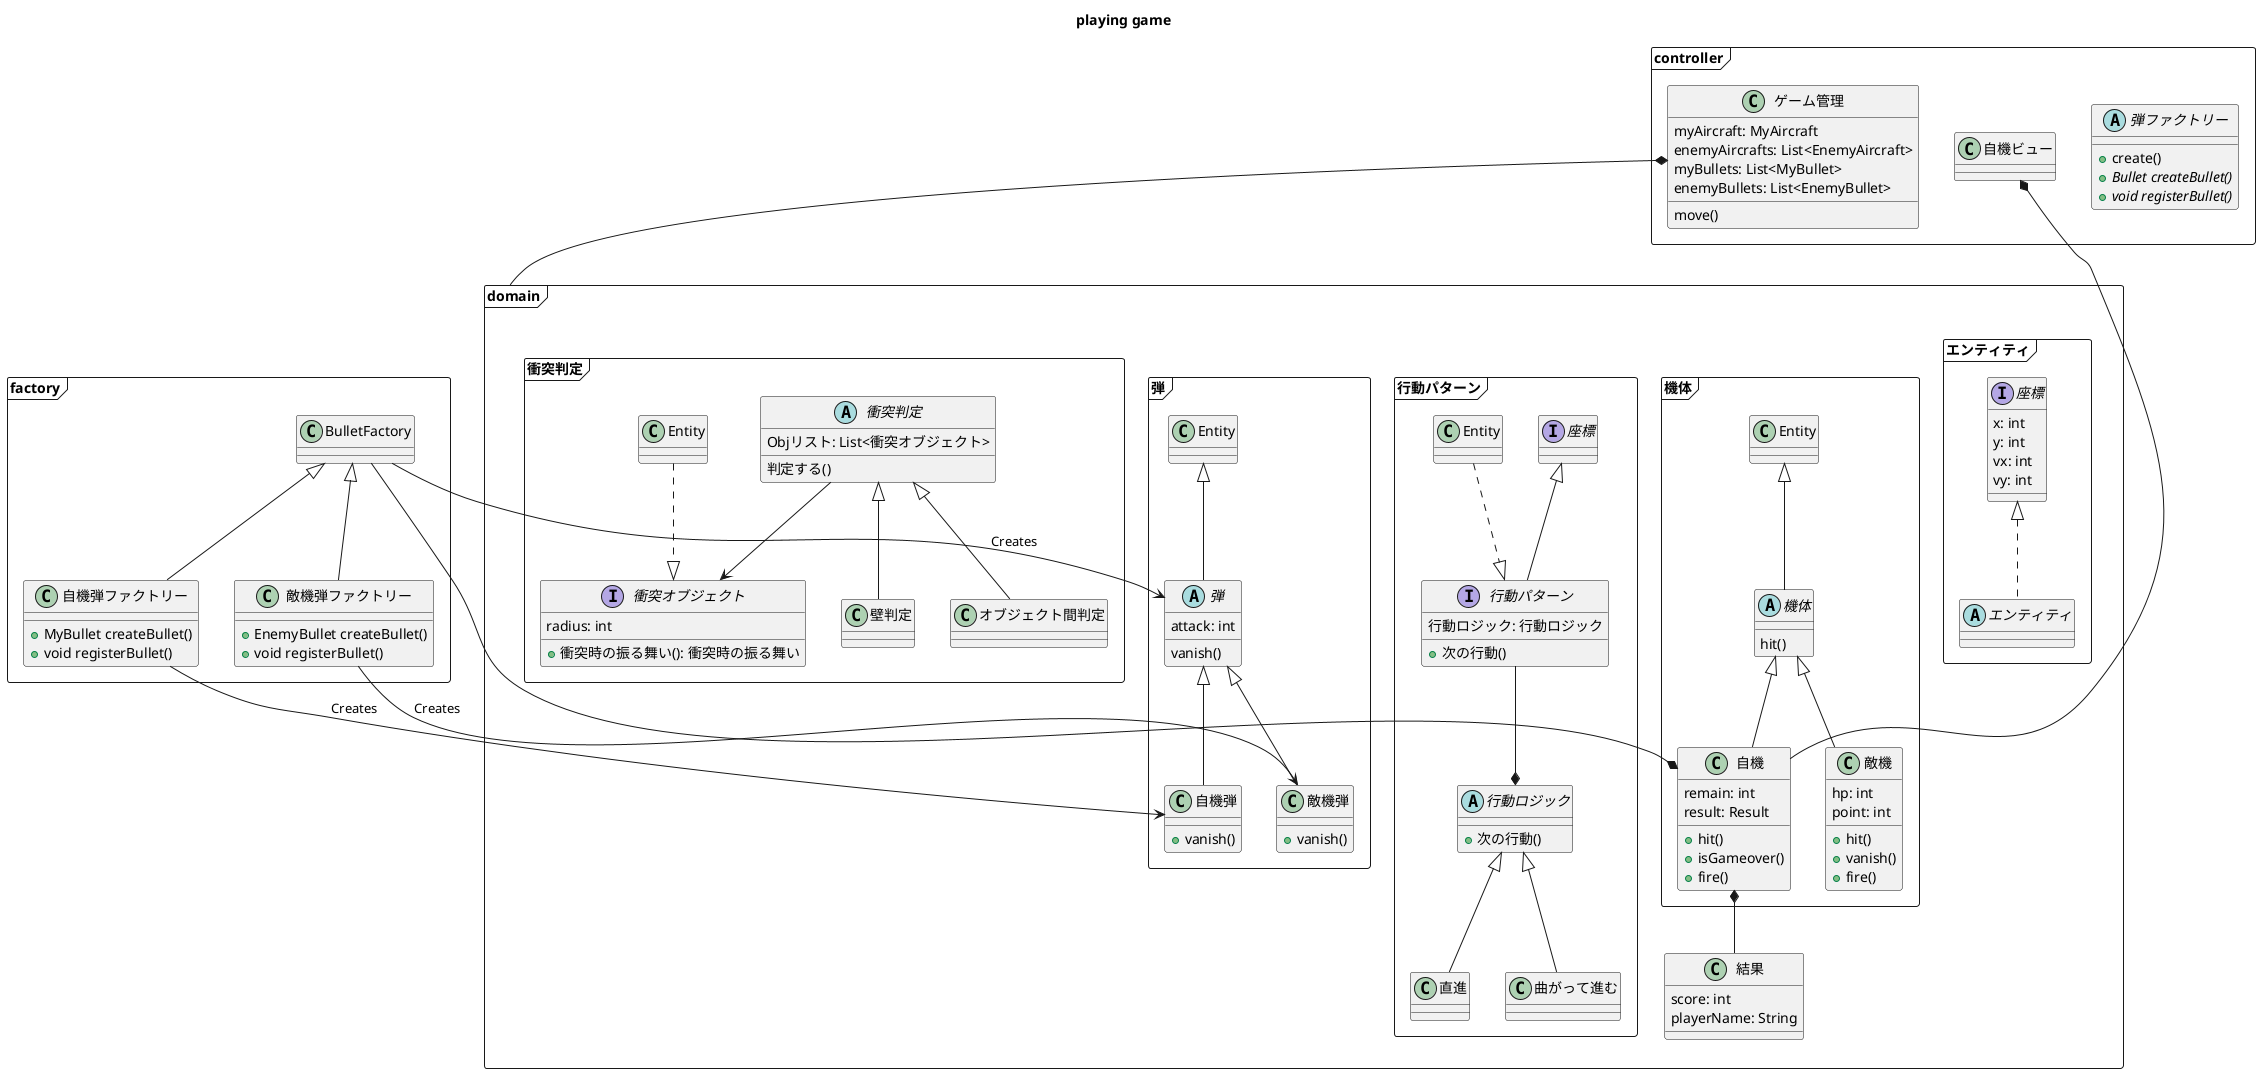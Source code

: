 @startuml
title playing game

package domain <<Frame>> {

    package エンティティ <<Frame>> {
        abstract class "エンティティ" as Entity implements 座標 {
        }

        interface 座標 {
            x: int
            y: int
            vx: int
            vy: int
        }
    }

   package 機体 <<Frame>> {
    abstract class "機体" as Aircraft extends Entity {
        hit()
    }

    class "自機" as MyAircraft extends Aircraft {
        remain: int
        result: Result

        +hit()
        +isGameover()
        +fire()
    }
    class "敵機" as EnemyAircraft extends Aircraft {
        hp: int
        point: int

        +hit()
        +vanish()
        +fire()
    }
   }

   package 弾 <<Frame>> {
     abstract class "弾" as Bullet extends Entity{
       attack: int

            vanish()
        }

    class "自機弾" as MyBullet extends Bullet {
        +vanish()
    }

    class "敵機弾" as EnemyBullet extends Bullet {
        +vanish()
    }
   }
   class "結果" as Result {
       score: int
       playerName: String
   }

   MyAircraft *-- Result

   package 行動パターン <<Frame>> {
     interface 行動パターン extends 座標{
       行動ロジック: 行動ロジック
       +次の行動()
     }

     abstract class "行動ロジック" as actionLogic {
       +次の行動()
     }

     class "直進" as straight extends actionLogic{
     }

     class "曲がって進む" as turn extends actionLogic{
     }

     行動パターン --* actionLogic
     Entity ..|> 行動パターン
   }

   package 衝突判定 <<Frame>> {
     interface 衝突オブジェクト {
       radius: int
       +衝突時の振る舞い(): 衝突時の振る舞い
     }

     abstract 衝突判定 {
       Objリスト: List<衝突オブジェクト>
       判定する()
     }

     class オブジェクト間判定 extends 衝突判定{
     }

     class 壁判定 extends 衝突判定{
     }

     衝突判定 --> 衝突オブジェクト
     Entity ..|> 衝突オブジェクト

   }

}

package factory <<Frame>> {
    Class "自機弾ファクトリー" as MyBulletFactory extends BulletFactory{
        +MyBullet createBullet()
        +void registerBullet()
    }
    Class "敵機弾ファクトリー" as EnemyBulletFactory extends BulletFactory{
        +EnemyBullet createBullet()
        +void registerBullet()
    }

    BulletFactory --> Bullet : Creates
    MyBulletFactory --> MyBullet : Creates
    MyAircraft *-- BulletFactory
}

package controller <<Frame>> {
    abstract class "弾ファクトリー" as BulletFactory {
            +create()
            +{abstract} Bullet createBullet()
            +{abstract} void registerBullet()
    }
    class "ゲーム管理" as Administrator {
        myAircraft: MyAircraft
        enemyAircrafts: List<EnemyAircraft>
        myBullets: List<MyBullet>
        enemyBullets: List<EnemyBullet>

        move()
    }
    Class "自機ビュー" as MyAircraftView {

    }

    EnemyBulletFactory --> EnemyBullet : Creates
    MyAircraftView *-- MyAircraft
}

Administrator *-- domain


@enduml